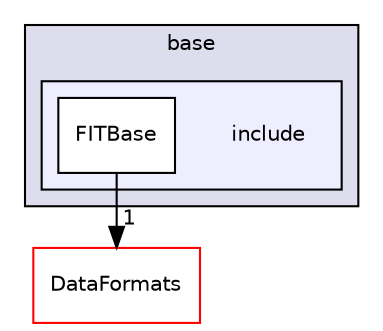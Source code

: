 digraph "/home/travis/build/AliceO2Group/AliceO2/Detectors/FIT/base/include" {
  bgcolor=transparent;
  compound=true
  node [ fontsize="10", fontname="Helvetica"];
  edge [ labelfontsize="10", labelfontname="Helvetica"];
  subgraph clusterdir_efd5be80f1ea96799fa313034d485898 {
    graph [ bgcolor="#ddddee", pencolor="black", label="base" fontname="Helvetica", fontsize="10", URL="dir_efd5be80f1ea96799fa313034d485898.html"]
  subgraph clusterdir_fbe3a7987f4be7f8a99542f1b75035a2 {
    graph [ bgcolor="#eeeeff", pencolor="black", label="" URL="dir_fbe3a7987f4be7f8a99542f1b75035a2.html"];
    dir_fbe3a7987f4be7f8a99542f1b75035a2 [shape=plaintext label="include"];
    dir_b016b77b44be30242eb72f1b24cc7d7b [shape=box label="FITBase" color="black" fillcolor="white" style="filled" URL="dir_b016b77b44be30242eb72f1b24cc7d7b.html"];
  }
  }
  dir_2171f7ec022c5423887b07c69b2f5b48 [shape=box label="DataFormats" color="red" URL="dir_2171f7ec022c5423887b07c69b2f5b48.html"];
  dir_b016b77b44be30242eb72f1b24cc7d7b->dir_2171f7ec022c5423887b07c69b2f5b48 [headlabel="1", labeldistance=1.5 headhref="dir_000217_000054.html"];
}
